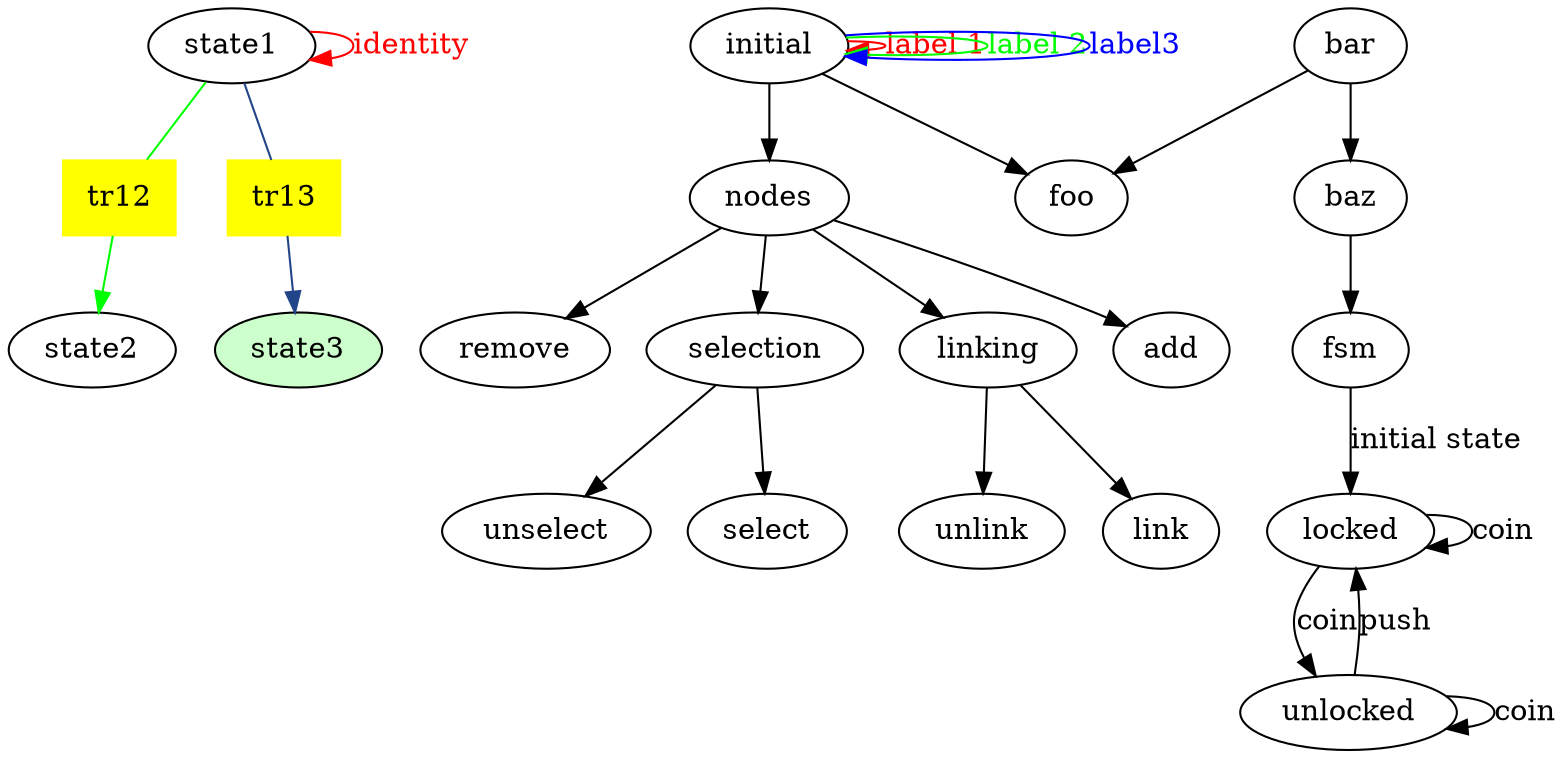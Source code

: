 digraph fm {
        node [shape=box, color=yellow,style=filled]; tr12;tr13;
        node [shape=ellipse, color=black, style="filled", fillcolor="#CCFFCC"]; state3;
        node [shape=ellipse, color=black, style=""];
        state1 -> state1 [label = "identity", color=red, fontcolor=red];

        state1 -> tr12 [color=green,arrowhead=none];
        tr12 -> state2 [color=green];

        edge [color="#224488"]
        state1 -> tr13 [arrowhead=none];
        tr13 -> state3;
        edge [color=""]

        initial -> initial [label="label 1", color=red, fontcolor=red];
        initial -> initial [label="label 2", color=green, fontcolor=green];
        initial -> initial [label="label3", color=blue, fontcolor=blue];
        initial -> foo;
        bar -> foo;
        bar -> baz;
        initial -> nodes;
        nodes -> add;
        nodes -> remove;
        nodes -> selection;
        selection -> select;
        selection -> unselect;
        nodes -> linking;
        linking -> link;
        linking -> unlink;
        /* fsm */
        baz -> fsm;
        fsm -> locked [label="initial state"];
        locked -> locked [label="coin"];
        locked -> unlocked [label="coin"];
        unlocked -> locked [label="push"];
        unlocked -> unlocked [label="coin"];
}
